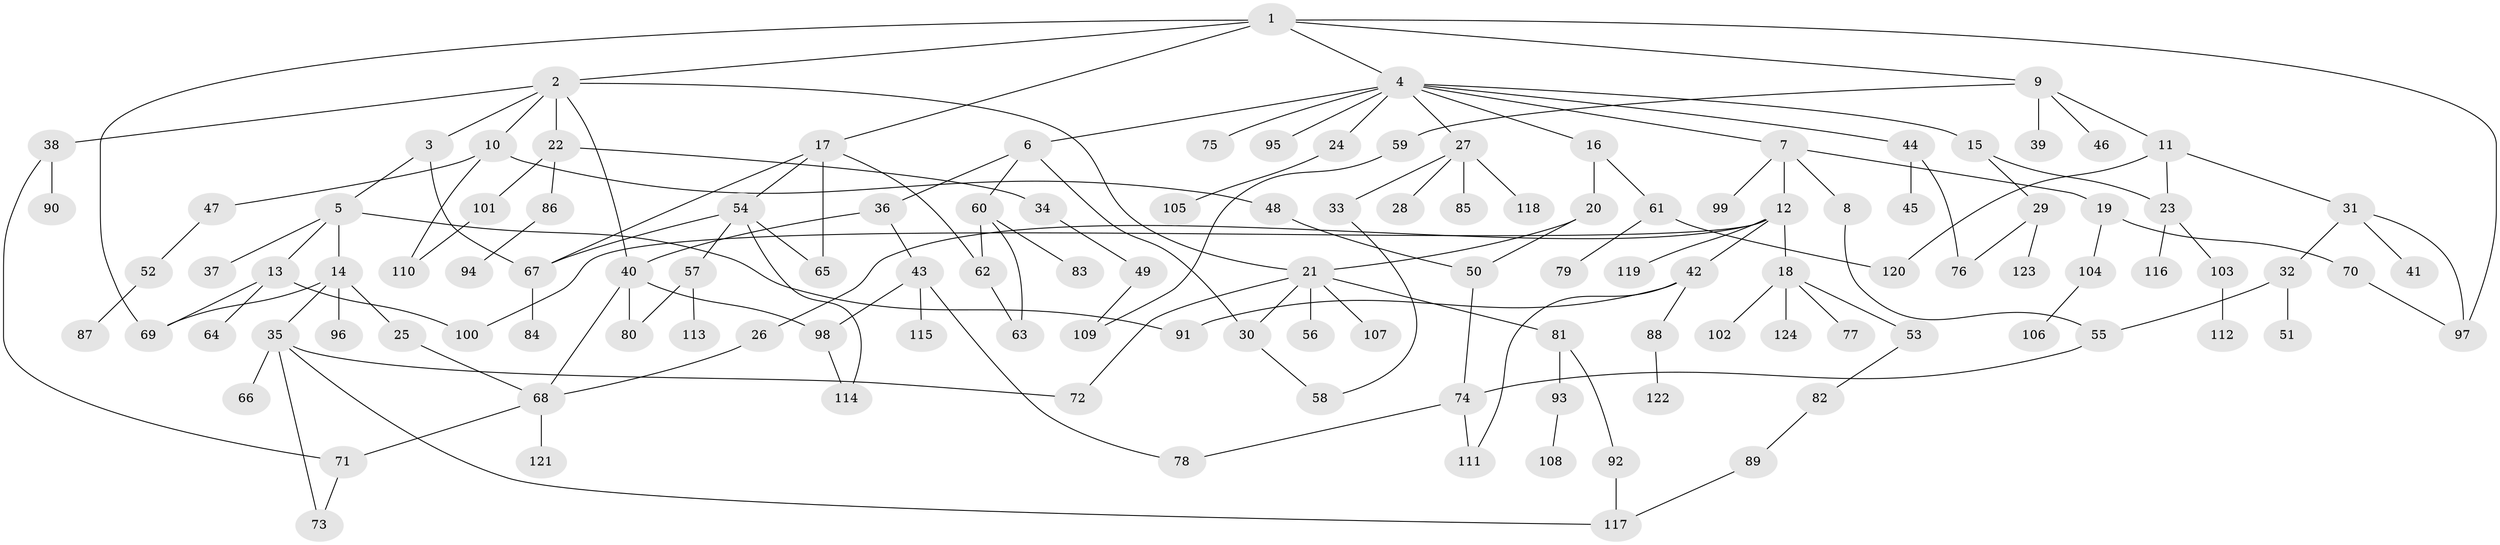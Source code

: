 // Generated by graph-tools (version 1.1) at 2025/41/03/09/25 04:41:11]
// undirected, 124 vertices, 158 edges
graph export_dot {
graph [start="1"]
  node [color=gray90,style=filled];
  1;
  2;
  3;
  4;
  5;
  6;
  7;
  8;
  9;
  10;
  11;
  12;
  13;
  14;
  15;
  16;
  17;
  18;
  19;
  20;
  21;
  22;
  23;
  24;
  25;
  26;
  27;
  28;
  29;
  30;
  31;
  32;
  33;
  34;
  35;
  36;
  37;
  38;
  39;
  40;
  41;
  42;
  43;
  44;
  45;
  46;
  47;
  48;
  49;
  50;
  51;
  52;
  53;
  54;
  55;
  56;
  57;
  58;
  59;
  60;
  61;
  62;
  63;
  64;
  65;
  66;
  67;
  68;
  69;
  70;
  71;
  72;
  73;
  74;
  75;
  76;
  77;
  78;
  79;
  80;
  81;
  82;
  83;
  84;
  85;
  86;
  87;
  88;
  89;
  90;
  91;
  92;
  93;
  94;
  95;
  96;
  97;
  98;
  99;
  100;
  101;
  102;
  103;
  104;
  105;
  106;
  107;
  108;
  109;
  110;
  111;
  112;
  113;
  114;
  115;
  116;
  117;
  118;
  119;
  120;
  121;
  122;
  123;
  124;
  1 -- 2;
  1 -- 4;
  1 -- 9;
  1 -- 17;
  1 -- 69;
  1 -- 97;
  2 -- 3;
  2 -- 10;
  2 -- 21;
  2 -- 22;
  2 -- 38;
  2 -- 40;
  3 -- 5;
  3 -- 67;
  4 -- 6;
  4 -- 7;
  4 -- 15;
  4 -- 16;
  4 -- 24;
  4 -- 27;
  4 -- 44;
  4 -- 75;
  4 -- 95;
  5 -- 13;
  5 -- 14;
  5 -- 37;
  5 -- 91;
  6 -- 36;
  6 -- 60;
  6 -- 30;
  7 -- 8;
  7 -- 12;
  7 -- 19;
  7 -- 99;
  8 -- 55;
  9 -- 11;
  9 -- 39;
  9 -- 46;
  9 -- 59;
  10 -- 47;
  10 -- 48;
  10 -- 110;
  11 -- 31;
  11 -- 23;
  11 -- 120;
  12 -- 18;
  12 -- 26;
  12 -- 42;
  12 -- 100;
  12 -- 119;
  13 -- 64;
  13 -- 69;
  13 -- 100;
  14 -- 25;
  14 -- 35;
  14 -- 96;
  14 -- 69;
  15 -- 23;
  15 -- 29;
  16 -- 20;
  16 -- 61;
  17 -- 54;
  17 -- 62;
  17 -- 65;
  17 -- 67;
  18 -- 53;
  18 -- 77;
  18 -- 102;
  18 -- 124;
  19 -- 70;
  19 -- 104;
  20 -- 21;
  20 -- 50;
  21 -- 30;
  21 -- 56;
  21 -- 72;
  21 -- 81;
  21 -- 107;
  22 -- 34;
  22 -- 86;
  22 -- 101;
  23 -- 103;
  23 -- 116;
  24 -- 105;
  25 -- 68;
  26 -- 68;
  27 -- 28;
  27 -- 33;
  27 -- 85;
  27 -- 118;
  29 -- 123;
  29 -- 76;
  30 -- 58;
  31 -- 32;
  31 -- 41;
  31 -- 97;
  32 -- 51;
  32 -- 55;
  33 -- 58;
  34 -- 49;
  35 -- 66;
  35 -- 73;
  35 -- 117;
  35 -- 72;
  36 -- 43;
  36 -- 40;
  38 -- 71;
  38 -- 90;
  40 -- 80;
  40 -- 98;
  40 -- 68;
  42 -- 88;
  42 -- 91;
  42 -- 111;
  43 -- 78;
  43 -- 98;
  43 -- 115;
  44 -- 45;
  44 -- 76;
  47 -- 52;
  48 -- 50;
  49 -- 109;
  50 -- 74;
  52 -- 87;
  53 -- 82;
  54 -- 57;
  54 -- 67;
  54 -- 114;
  54 -- 65;
  55 -- 74;
  57 -- 113;
  57 -- 80;
  59 -- 109;
  60 -- 63;
  60 -- 83;
  60 -- 62;
  61 -- 79;
  61 -- 120;
  62 -- 63;
  67 -- 84;
  68 -- 121;
  68 -- 71;
  70 -- 97;
  71 -- 73;
  74 -- 111;
  74 -- 78;
  81 -- 92;
  81 -- 93;
  82 -- 89;
  86 -- 94;
  88 -- 122;
  89 -- 117;
  92 -- 117;
  93 -- 108;
  98 -- 114;
  101 -- 110;
  103 -- 112;
  104 -- 106;
}
